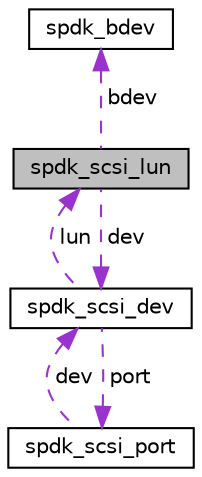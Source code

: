 digraph "spdk_scsi_lun"
{
  edge [fontname="Helvetica",fontsize="10",labelfontname="Helvetica",labelfontsize="10"];
  node [fontname="Helvetica",fontsize="10",shape=record];
  Node1 [label="spdk_scsi_lun",height=0.2,width=0.4,color="black", fillcolor="grey75", style="filled", fontcolor="black"];
  Node2 -> Node1 [dir="back",color="darkorchid3",fontsize="10",style="dashed",label=" dev" ,fontname="Helvetica"];
  Node2 [label="spdk_scsi_dev",height=0.2,width=0.4,color="black", fillcolor="white", style="filled",URL="$structspdk__scsi__dev.html"];
  Node1 -> Node2 [dir="back",color="darkorchid3",fontsize="10",style="dashed",label=" lun" ,fontname="Helvetica"];
  Node3 -> Node2 [dir="back",color="darkorchid3",fontsize="10",style="dashed",label=" port" ,fontname="Helvetica"];
  Node3 [label="spdk_scsi_port",height=0.2,width=0.4,color="black", fillcolor="white", style="filled",URL="$structspdk__scsi__port.html"];
  Node2 -> Node3 [dir="back",color="darkorchid3",fontsize="10",style="dashed",label=" dev" ,fontname="Helvetica"];
  Node4 -> Node1 [dir="back",color="darkorchid3",fontsize="10",style="dashed",label=" bdev" ,fontname="Helvetica"];
  Node4 [label="spdk_bdev",height=0.2,width=0.4,color="black", fillcolor="white", style="filled",URL="$structspdk__bdev.html",tooltip="SPDK block device. "];
}
